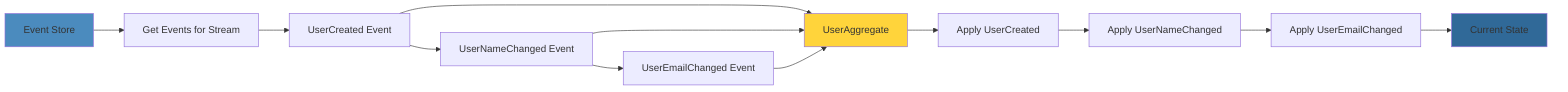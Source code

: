 graph LR
    A[Event Store] --> B[Get Events for Stream]
    B --> C[UserCreated Event]
    C --> D[UserNameChanged Event]
    D --> E[UserEmailChanged Event]
    
    F[UserAggregate] --> G[Apply UserCreated]
    G --> H[Apply UserNameChanged]
    H --> I[Apply UserEmailChanged]
    I --> J[Current State]
    
    C --> F
    D --> F
    E --> F
    
    style A fill:#4B8BBE
    style F fill:#FFD43B
    style J fill:#306998